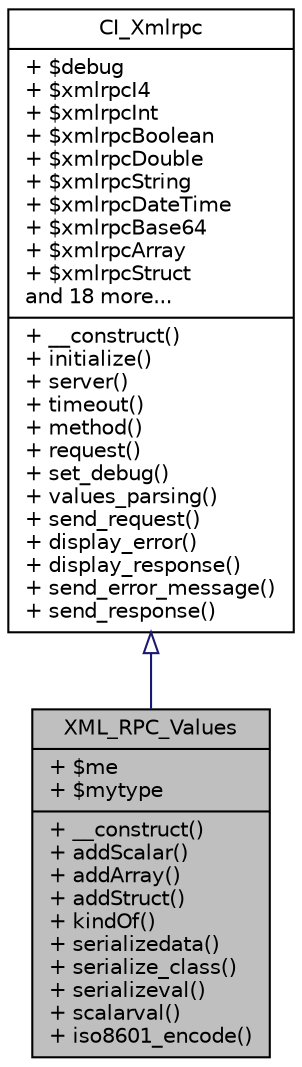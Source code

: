 digraph "XML_RPC_Values"
{
 // LATEX_PDF_SIZE
  edge [fontname="Helvetica",fontsize="10",labelfontname="Helvetica",labelfontsize="10"];
  node [fontname="Helvetica",fontsize="10",shape=record];
  Node0 [label="{XML_RPC_Values\n|+ $me\l+ $mytype\l|+ __construct()\l+ addScalar()\l+ addArray()\l+ addStruct()\l+ kindOf()\l+ serializedata()\l+ serialize_class()\l+ serializeval()\l+ scalarval()\l+ iso8601_encode()\l}",height=0.2,width=0.4,color="black", fillcolor="grey75", style="filled", fontcolor="black",tooltip=" "];
  Node1 -> Node0 [dir="back",color="midnightblue",fontsize="10",style="solid",arrowtail="onormal",fontname="Helvetica"];
  Node1 [label="{CI_Xmlrpc\n|+ $debug\l+ $xmlrpcI4\l+ $xmlrpcInt\l+ $xmlrpcBoolean\l+ $xmlrpcDouble\l+ $xmlrpcString\l+ $xmlrpcDateTime\l+ $xmlrpcBase64\l+ $xmlrpcArray\l+ $xmlrpcStruct\land 18 more...\l|+ __construct()\l+ initialize()\l+ server()\l+ timeout()\l+ method()\l+ request()\l+ set_debug()\l+ values_parsing()\l+ send_request()\l+ display_error()\l+ display_response()\l+ send_error_message()\l+ send_response()\l}",height=0.2,width=0.4,color="black", fillcolor="white", style="filled",URL="$class_c_i___xmlrpc.html",tooltip=" "];
}
